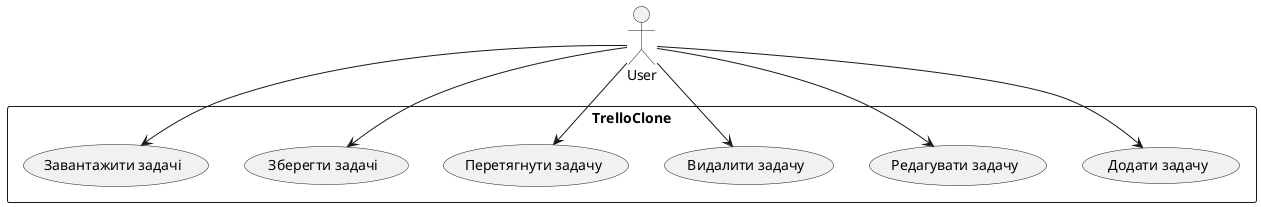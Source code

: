 @startuml
actor User
rectangle TrelloClone {
    (Додати задачу) as (Add Task)
    (Редагувати задачу) as (Edit Task)
    (Видалити задачу) as (Delete Task)
    (Перетягнути задачу) as (Drag Task)
    (Зберегти задачі) as (Save Tasks)
    (Завантажити задачі) as (Load Tasks)
}
User --> (Add Task)
User --> (Edit Task)
User --> (Delete Task)
User --> (Drag Task)
User --> (Save Tasks)
User --> (Load Tasks)
@enduml
